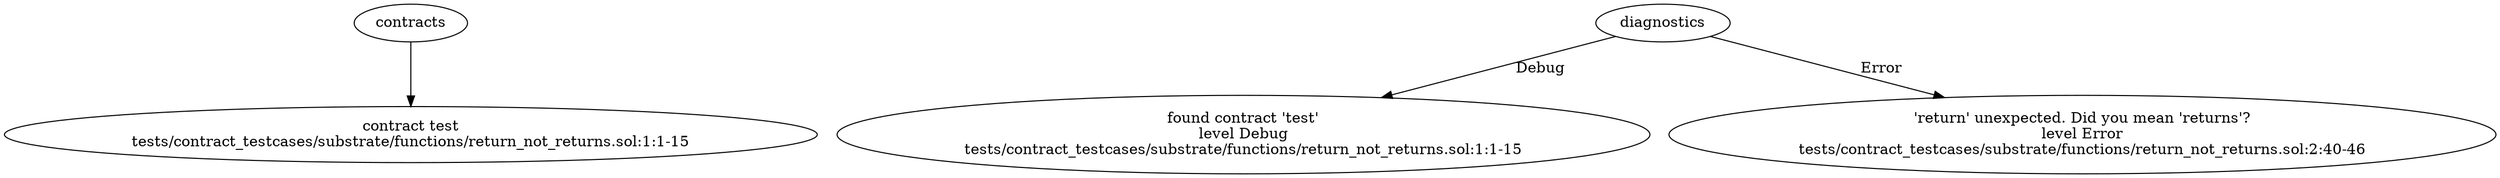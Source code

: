 strict digraph "tests/contract_testcases/substrate/functions/return_not_returns.sol" {
	contract [label="contract test\ntests/contract_testcases/substrate/functions/return_not_returns.sol:1:1-15"]
	diagnostic [label="found contract 'test'\nlevel Debug\ntests/contract_testcases/substrate/functions/return_not_returns.sol:1:1-15"]
	diagnostic_5 [label="'return' unexpected. Did you mean 'returns'?\nlevel Error\ntests/contract_testcases/substrate/functions/return_not_returns.sol:2:40-46"]
	contracts -> contract
	diagnostics -> diagnostic [label="Debug"]
	diagnostics -> diagnostic_5 [label="Error"]
}
